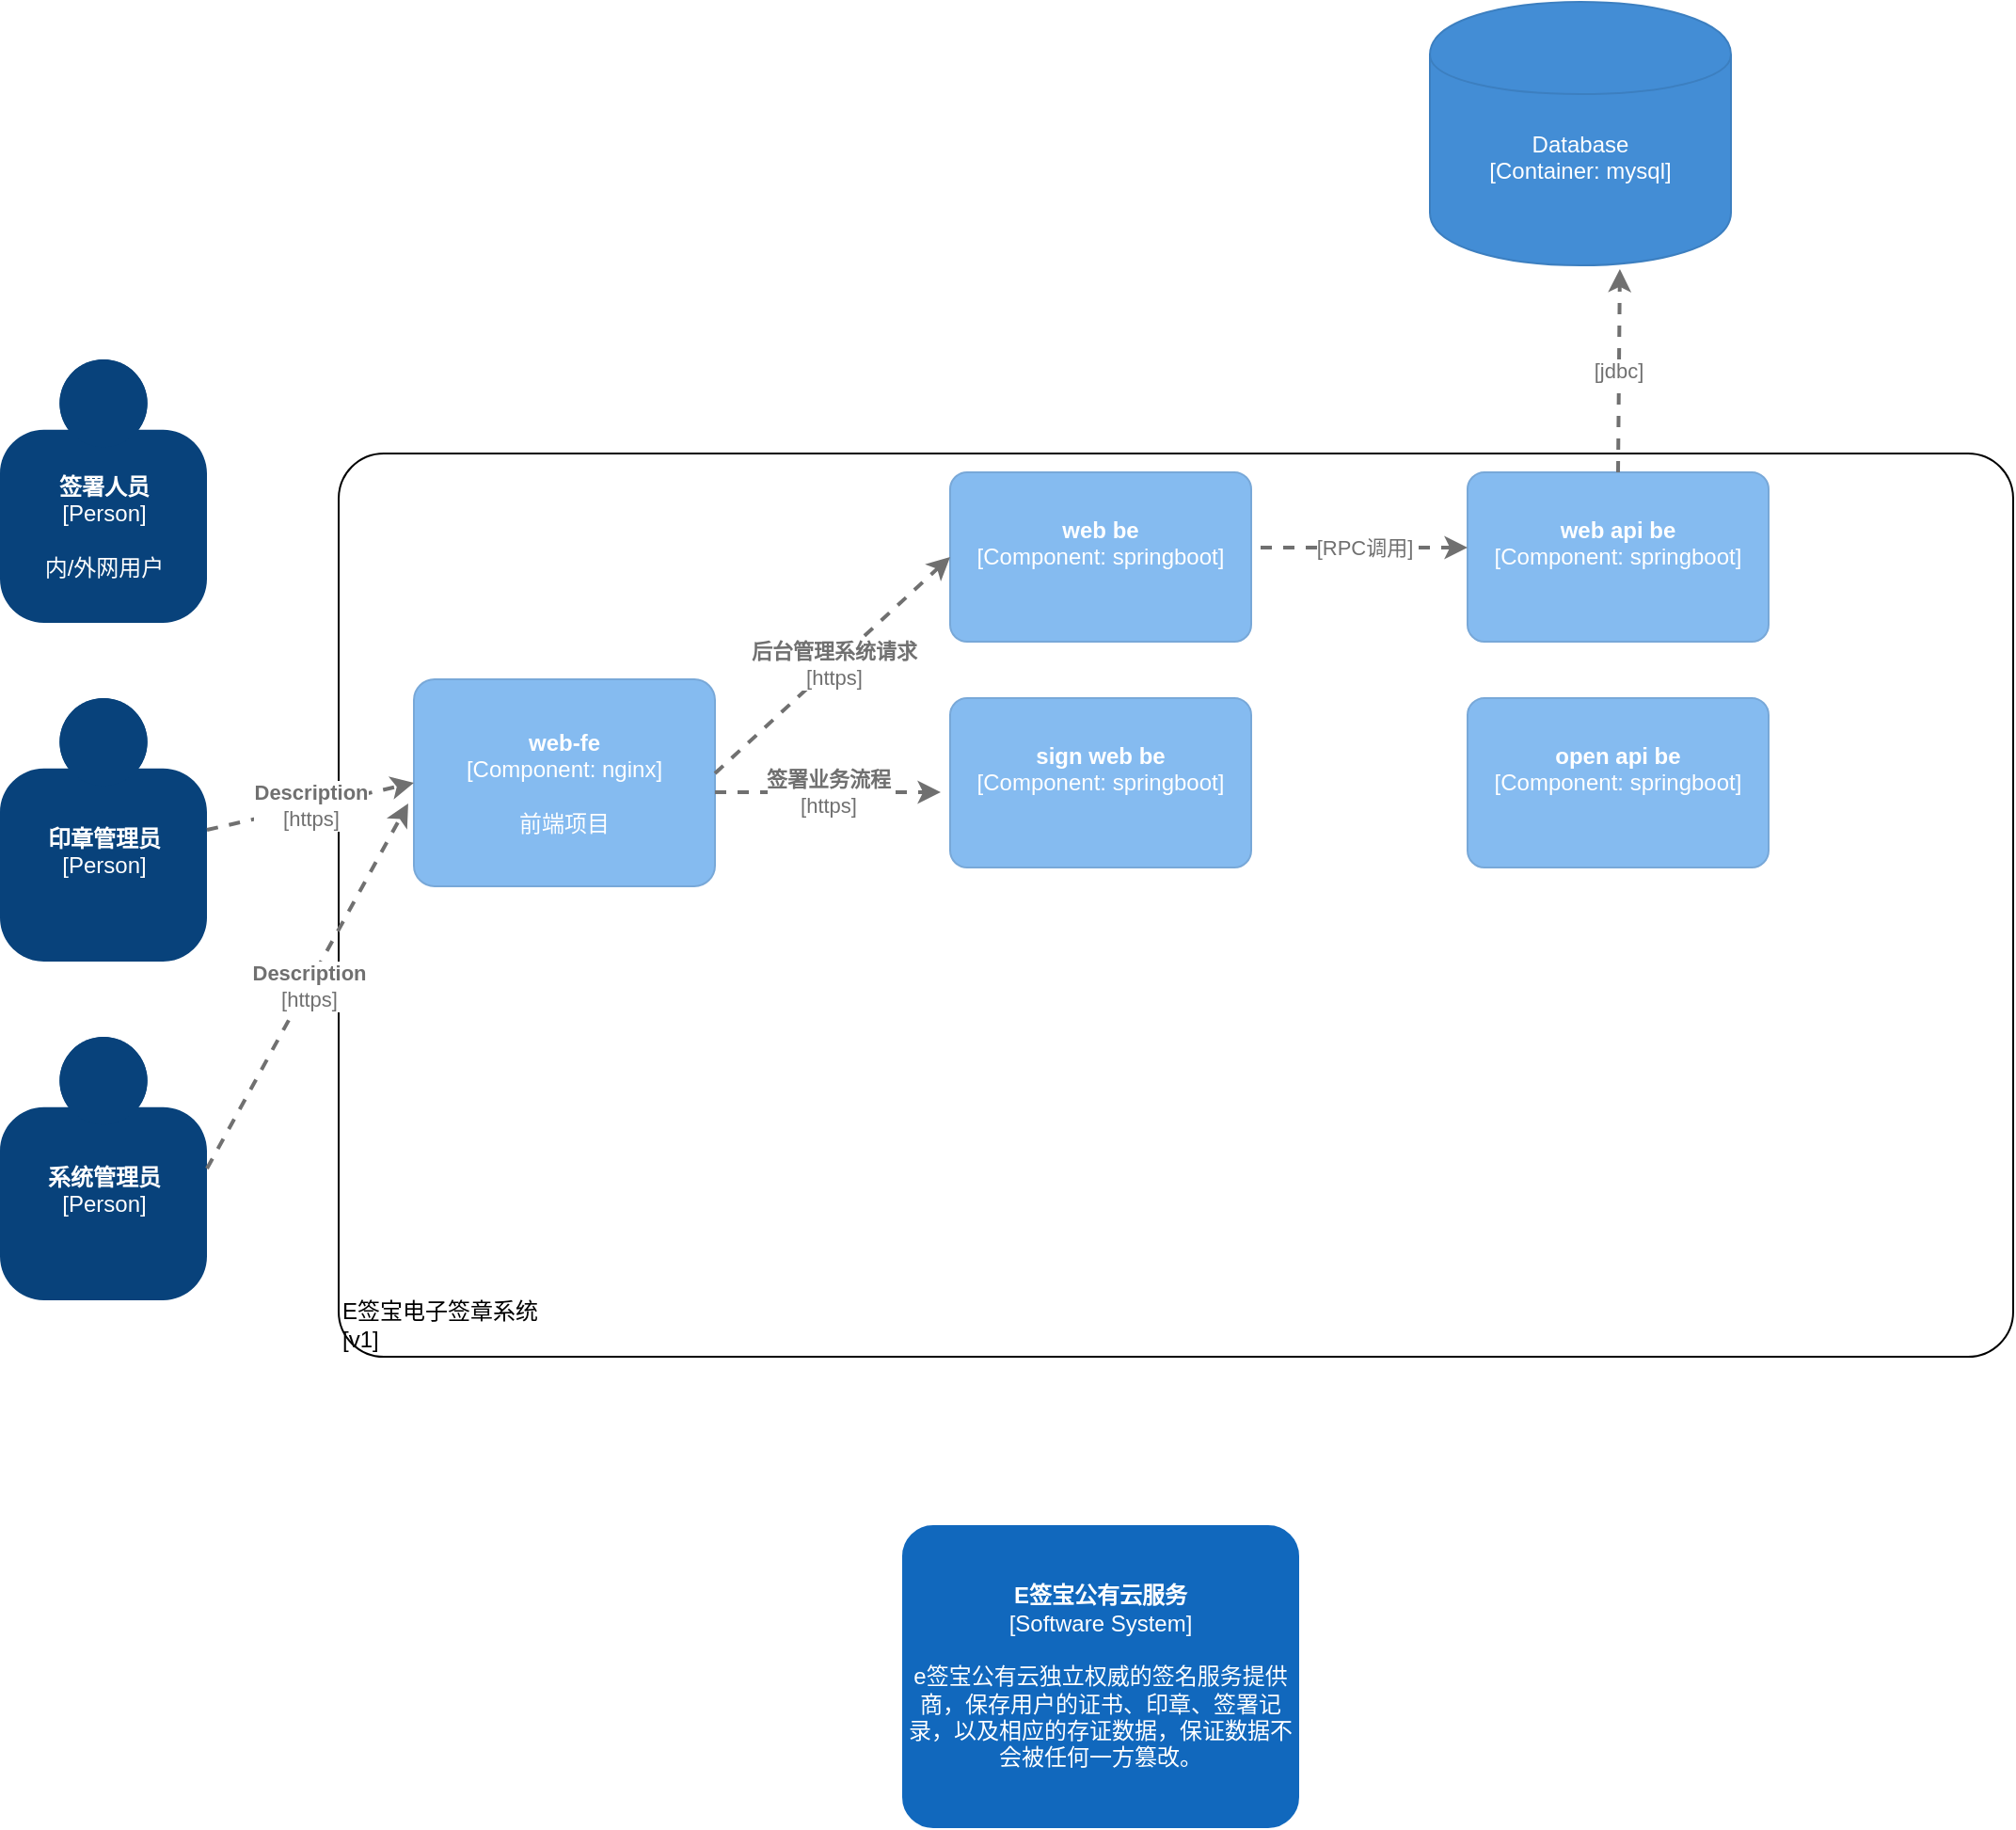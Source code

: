<mxfile version="14.7.6" type="github">
  <diagram id="9JChRBaVdhsIf9qOaCwG" name="Page-1">
    <mxGraphModel dx="1414" dy="1923" grid="1" gridSize="10" guides="1" tooltips="1" connect="1" arrows="1" fold="1" page="1" pageScale="1" pageWidth="827" pageHeight="1169" math="0" shadow="0">
      <root>
        <mxCell id="0" />
        <mxCell id="1" parent="0" />
        <object placeholders="1" c4Name="印章管理员" c4Type="Person" c4Description="" label="&lt;b&gt;%c4Name%&lt;/b&gt;&lt;div&gt;[%c4Type%]&lt;/div&gt;&lt;br&gt;&lt;div&gt;%c4Description%&lt;/div&gt;" id="D-emyac23MvbxTwBKa7Q-1">
          <mxCell style="html=1;dashed=0;whitespace=wrap;fillColor=#08427b;strokeColor=none;fontColor=#ffffff;shape=mxgraph.c4.person;align=center;metaEdit=1;points=[[0.5,0,0],[1,0.5,0],[1,0.75,0],[0.75,1,0],[0.5,1,0],[0.25,1,0],[0,0.75,0],[0,0.5,0]];metaData={&quot;c4Type&quot;:{&quot;editable&quot;:false}};" vertex="1" parent="1">
            <mxGeometry x="10" y="230" width="110.0" height="140" as="geometry" />
          </mxCell>
        </object>
        <object placeholders="1" c4Name="系统管理员" c4Type="Person" c4Description="" label="&lt;b&gt;%c4Name%&lt;/b&gt;&lt;div&gt;[%c4Type%]&lt;/div&gt;&lt;br&gt;&lt;div&gt;%c4Description%&lt;/div&gt;" id="D-emyac23MvbxTwBKa7Q-2">
          <mxCell style="html=1;dashed=0;whitespace=wrap;fillColor=#08427b;strokeColor=none;fontColor=#ffffff;shape=mxgraph.c4.person;align=center;metaEdit=1;points=[[0.5,0,0],[1,0.5,0],[1,0.75,0],[0.75,1,0],[0.5,1,0],[0.25,1,0],[0,0.75,0],[0,0.5,0]];metaData={&quot;c4Type&quot;:{&quot;editable&quot;:false}};" vertex="1" parent="1">
            <mxGeometry x="10" y="410" width="110.0" height="140" as="geometry" />
          </mxCell>
        </object>
        <object placeholders="1" c4Name="E签宝电子签章系统" c4Type="ExecutionEnvironment" c4Application="v1" label="&lt;div style=&quot;text-align: left&quot;&gt;%c4Name%&lt;/div&gt;&lt;div style=&quot;text-align: left&quot;&gt;[%c4Application%]&lt;/div&gt;" id="D-emyac23MvbxTwBKa7Q-3">
          <mxCell style="rounded=1;whiteSpace=wrap;html=1;labelBackgroundColor=none;fillColor=#ffffff;fontColor=#000000;align=left;arcSize=5;strokeColor=#000000;verticalAlign=bottom;metaEdit=1;metaData={&quot;c4Type&quot;:{&quot;editable&quot;:false}};points=[[0.25,0,0],[0.5,0,0],[0.75,0,0],[1,0.25,0],[1,0.5,0],[1,0.75,0],[0.75,1,0],[0.5,1,0],[0.25,1,0],[0,0.75,0],[0,0.5,0],[0,0.25,0]];" vertex="1" parent="1">
            <mxGeometry x="190" y="100" width="890" height="480" as="geometry" />
          </mxCell>
        </object>
        <object placeholders="1" c4Name="E签宝公有云服务" c4Type="Software System" c4Description="e签宝公有云独立权威的签名服务提供商，保存用户的证书、印章、签署记录，以及相应的存证数据，保证数据不会被任何一方篡改。" label="&lt;b&gt;%c4Name%&lt;/b&gt;&lt;div&gt;[%c4Type%]&lt;/div&gt;&lt;br&gt;&lt;div&gt;%c4Description%&lt;/div&gt;" id="D-emyac23MvbxTwBKa7Q-4">
          <mxCell style="rounded=1;whiteSpace=wrap;html=1;labelBackgroundColor=none;fillColor=#1168BD;fontColor=#ffffff;align=center;arcSize=10;strokeColor=#1168BD;metaEdit=1;metaData={&quot;c4Type&quot;:{&quot;editable&quot;:false}};points=[[0.25,0,0],[0.5,0,0],[0.75,0,0],[1,0.25,0],[1,0.5,0],[1,0.75,0],[0.75,1,0],[0.5,1,0],[0.25,1,0],[0,0.75,0],[0,0.5,0],[0,0.25,0]];" vertex="1" parent="1">
            <mxGeometry x="490" y="670" width="210" height="160" as="geometry" />
          </mxCell>
        </object>
        <object placeholders="1" c4Name="web-fe" c4Type="Component" c4Technology="nginx" c4Description="前端项目" label="&lt;b&gt;%c4Name%&lt;/b&gt;&lt;div&gt;[%c4Type%: %c4Technology%]&lt;/div&gt;&lt;br&gt;&lt;div&gt;%c4Description%&lt;/div&gt;" id="D-emyac23MvbxTwBKa7Q-5">
          <mxCell style="rounded=1;whiteSpace=wrap;html=1;labelBackgroundColor=none;fillColor=#85BBF0;fontColor=#ffffff;align=center;arcSize=10;strokeColor=#78A8D8;metaEdit=1;metaData={&quot;c4Type&quot;:{&quot;editable&quot;:false}};points=[[0.25,0,0],[0.5,0,0],[0.75,0,0],[1,0.25,0],[1,0.5,0],[1,0.75,0],[0.75,1,0],[0.5,1,0],[0.25,1,0],[0,0.75,0],[0,0.5,0],[0,0.25,0]];" vertex="1" parent="1">
            <mxGeometry x="230" y="220" width="160" height="110.0" as="geometry" />
          </mxCell>
        </object>
        <object placeholders="1" c4Type="Relationship" c4Technology="https" c4Description="Description" label="&lt;div style=&quot;text-align: left&quot;&gt;&lt;div style=&quot;text-align: center&quot;&gt;&lt;b&gt;%c4Description%&lt;/b&gt;&lt;/div&gt;&lt;div style=&quot;text-align: center&quot;&gt;[%c4Technology%]&lt;/div&gt;&lt;/div&gt;" id="D-emyac23MvbxTwBKa7Q-6">
          <mxCell style="edgeStyle=none;rounded=0;html=1;entryX=0;entryY=0.5;jettySize=auto;orthogonalLoop=1;strokeColor=#707070;strokeWidth=2;fontColor=#707070;jumpStyle=none;dashed=1;metaEdit=1;metaData={&quot;c4Type&quot;:{&quot;editable&quot;:false}};entryDx=0;entryDy=0;entryPerimeter=0;exitX=1;exitY=0.5;exitDx=0;exitDy=0;exitPerimeter=0;" edge="1" parent="1" source="D-emyac23MvbxTwBKa7Q-1" target="D-emyac23MvbxTwBKa7Q-5">
            <mxGeometry width="160" relative="1" as="geometry">
              <mxPoint x="130" y="200" as="sourcePoint" />
              <mxPoint x="290" y="200" as="targetPoint" />
            </mxGeometry>
          </mxCell>
        </object>
        <object placeholders="1" c4Type="Relationship" c4Technology="https" c4Description="Description" label="&lt;div style=&quot;text-align: left&quot;&gt;&lt;div style=&quot;text-align: center&quot;&gt;&lt;b&gt;%c4Description%&lt;/b&gt;&lt;/div&gt;&lt;div style=&quot;text-align: center&quot;&gt;[%c4Technology%]&lt;/div&gt;&lt;/div&gt;" id="D-emyac23MvbxTwBKa7Q-7">
          <mxCell style="edgeStyle=none;rounded=0;html=1;entryX=-0.019;entryY=0.6;jettySize=auto;orthogonalLoop=1;strokeColor=#707070;strokeWidth=2;fontColor=#707070;jumpStyle=none;dashed=1;metaEdit=1;metaData={&quot;c4Type&quot;:{&quot;editable&quot;:false}};entryDx=0;entryDy=0;entryPerimeter=0;exitX=1;exitY=0.5;exitDx=0;exitDy=0;exitPerimeter=0;" edge="1" parent="1" source="D-emyac23MvbxTwBKa7Q-2" target="D-emyac23MvbxTwBKa7Q-5">
            <mxGeometry width="160" relative="1" as="geometry">
              <mxPoint x="120" y="400" as="sourcePoint" />
              <mxPoint x="280" y="400" as="targetPoint" />
            </mxGeometry>
          </mxCell>
        </object>
        <object placeholders="1" c4Name="web be" c4Type="Component" c4Technology="springboot" c4Description="" label="&lt;b&gt;%c4Name%&lt;/b&gt;&lt;div&gt;[%c4Type%: %c4Technology%]&lt;/div&gt;&lt;br&gt;&lt;div&gt;%c4Description%&lt;/div&gt;" id="D-emyac23MvbxTwBKa7Q-8">
          <mxCell style="rounded=1;whiteSpace=wrap;html=1;labelBackgroundColor=none;fillColor=#85BBF0;fontColor=#ffffff;align=center;arcSize=10;strokeColor=#78A8D8;metaEdit=1;metaData={&quot;c4Type&quot;:{&quot;editable&quot;:false}};points=[[0.25,0,0],[0.5,0,0],[0.75,0,0],[1,0.25,0],[1,0.5,0],[1,0.75,0],[0.75,1,0],[0.5,1,0],[0.25,1,0],[0,0.75,0],[0,0.5,0],[0,0.25,0]];" vertex="1" parent="1">
            <mxGeometry x="515" y="110" width="160" height="90" as="geometry" />
          </mxCell>
        </object>
        <object placeholders="1" c4Name="sign web be" c4Type="Component" c4Technology="springboot" c4Description="" label="&lt;b&gt;%c4Name%&lt;/b&gt;&lt;div&gt;[%c4Type%: %c4Technology%]&lt;/div&gt;&lt;br&gt;&lt;div&gt;%c4Description%&lt;/div&gt;" id="D-emyac23MvbxTwBKa7Q-9">
          <mxCell style="rounded=1;whiteSpace=wrap;html=1;labelBackgroundColor=none;fillColor=#85BBF0;fontColor=#ffffff;align=center;arcSize=10;strokeColor=#78A8D8;metaEdit=1;metaData={&quot;c4Type&quot;:{&quot;editable&quot;:false}};points=[[0.25,0,0],[0.5,0,0],[0.75,0,0],[1,0.25,0],[1,0.5,0],[1,0.75,0],[0.75,1,0],[0.5,1,0],[0.25,1,0],[0,0.75,0],[0,0.5,0],[0,0.25,0]];" vertex="1" parent="1">
            <mxGeometry x="515" y="230" width="160" height="90" as="geometry" />
          </mxCell>
        </object>
        <object placeholders="1" c4Name="open api be" c4Type="Component" c4Technology="springboot" c4Description="" label="&lt;b&gt;%c4Name%&lt;/b&gt;&lt;div&gt;[%c4Type%: %c4Technology%]&lt;/div&gt;&lt;br&gt;&lt;div&gt;%c4Description%&lt;/div&gt;" id="D-emyac23MvbxTwBKa7Q-10">
          <mxCell style="rounded=1;whiteSpace=wrap;html=1;labelBackgroundColor=none;fillColor=#85BBF0;fontColor=#ffffff;align=center;arcSize=10;strokeColor=#78A8D8;metaEdit=1;metaData={&quot;c4Type&quot;:{&quot;editable&quot;:false}};points=[[0.25,0,0],[0.5,0,0],[0.75,0,0],[1,0.25,0],[1,0.5,0],[1,0.75,0],[0.75,1,0],[0.5,1,0],[0.25,1,0],[0,0.75,0],[0,0.5,0],[0,0.25,0]];" vertex="1" parent="1">
            <mxGeometry x="790" y="230" width="160" height="90" as="geometry" />
          </mxCell>
        </object>
        <object placeholders="1" c4Name="web api be" c4Type="Component" c4Technology="springboot" c4Description="" label="&lt;b&gt;%c4Name%&lt;/b&gt;&lt;div&gt;[%c4Type%: %c4Technology%]&lt;/div&gt;&lt;br&gt;&lt;div&gt;%c4Description%&lt;/div&gt;" id="D-emyac23MvbxTwBKa7Q-12">
          <mxCell style="rounded=1;whiteSpace=wrap;html=1;labelBackgroundColor=none;fillColor=#85BBF0;fontColor=#ffffff;align=center;arcSize=10;strokeColor=#78A8D8;metaEdit=1;metaData={&quot;c4Type&quot;:{&quot;editable&quot;:false}};points=[[0.25,0,0],[0.5,0,0],[0.75,0,0],[1,0.25,0],[1,0.5,0],[1,0.75,0],[0.75,1,0],[0.5,1,0],[0.25,1,0],[0,0.75,0],[0,0.5,0],[0,0.25,0]];" vertex="1" parent="1">
            <mxGeometry x="790" y="110" width="160" height="90" as="geometry" />
          </mxCell>
        </object>
        <object placeholders="1" c4Type="Database" c4Technology="mysql" c4Description="" label="%c4Type%&lt;div&gt;[Container:&amp;nbsp;%c4Technology%]&lt;/div&gt;&lt;br&gt;&lt;div&gt;%c4Description%&lt;/div&gt;" id="D-emyac23MvbxTwBKa7Q-13">
          <mxCell style="shape=cylinder;whiteSpace=wrap;html=1;boundedLbl=1;rounded=0;labelBackgroundColor=none;fillColor=#438DD5;fontSize=12;fontColor=#ffffff;align=center;strokeColor=#3C7FC0;metaEdit=1;points=[[0.5,0,0],[1,0.25,0],[1,0.5,0],[1,0.75,0],[0.5,1,0],[0,0.75,0],[0,0.5,0],[0,0.25,0]];metaData={&quot;c4Type&quot;:{&quot;editable&quot;:false}};" vertex="1" parent="1">
            <mxGeometry x="770" y="-140" width="160" height="140" as="geometry" />
          </mxCell>
        </object>
        <object placeholders="1" c4Type="Relationship" c4Technology="https" c4Description="后台管理系统请求" label="&lt;div style=&quot;text-align: left&quot;&gt;&lt;div style=&quot;text-align: center&quot;&gt;&lt;b&gt;%c4Description%&lt;/b&gt;&lt;/div&gt;&lt;div style=&quot;text-align: center&quot;&gt;[%c4Technology%]&lt;/div&gt;&lt;/div&gt;" id="D-emyac23MvbxTwBKa7Q-14">
          <mxCell style="edgeStyle=none;rounded=0;html=1;entryX=0;entryY=0.5;jettySize=auto;orthogonalLoop=1;strokeColor=#707070;strokeWidth=2;fontColor=#707070;jumpStyle=none;dashed=1;metaEdit=1;metaData={&quot;c4Type&quot;:{&quot;editable&quot;:false}};entryDx=0;entryDy=0;entryPerimeter=0;" edge="1" parent="1" target="D-emyac23MvbxTwBKa7Q-8">
            <mxGeometry width="160" relative="1" as="geometry">
              <mxPoint x="390" y="270" as="sourcePoint" />
              <mxPoint x="550" y="270" as="targetPoint" />
            </mxGeometry>
          </mxCell>
        </object>
        <object placeholders="1" c4Type="Relationship" c4Technology="RPC调用" c4Description="" label="&lt;div style=&quot;text-align: left&quot;&gt;&lt;div style=&quot;text-align: center&quot;&gt;&lt;b&gt;%c4Description%&lt;/b&gt;&lt;/div&gt;&lt;div style=&quot;text-align: center&quot;&gt;[%c4Technology%]&lt;/div&gt;&lt;/div&gt;" id="D-emyac23MvbxTwBKa7Q-15">
          <mxCell style="edgeStyle=none;rounded=0;html=1;jettySize=auto;orthogonalLoop=1;strokeColor=#707070;strokeWidth=2;fontColor=#707070;jumpStyle=none;dashed=1;metaEdit=1;metaData={&quot;c4Type&quot;:{&quot;editable&quot;:false}};" edge="1" parent="1">
            <mxGeometry width="160" relative="1" as="geometry">
              <mxPoint x="680" y="150" as="sourcePoint" />
              <mxPoint x="790" y="150" as="targetPoint" />
            </mxGeometry>
          </mxCell>
        </object>
        <object placeholders="1" c4Type="Relationship" c4Technology="https" c4Description="签署业务流程" label="&lt;div style=&quot;text-align: left&quot;&gt;&lt;div style=&quot;text-align: center&quot;&gt;&lt;b&gt;%c4Description%&lt;/b&gt;&lt;/div&gt;&lt;div style=&quot;text-align: center&quot;&gt;[%c4Technology%]&lt;/div&gt;&lt;/div&gt;" id="D-emyac23MvbxTwBKa7Q-16">
          <mxCell style="edgeStyle=none;rounded=0;html=1;jettySize=auto;orthogonalLoop=1;strokeColor=#707070;strokeWidth=2;fontColor=#707070;jumpStyle=none;dashed=1;metaEdit=1;metaData={&quot;c4Type&quot;:{&quot;editable&quot;:false}};" edge="1" parent="1">
            <mxGeometry width="160" relative="1" as="geometry">
              <mxPoint x="390" y="280" as="sourcePoint" />
              <mxPoint x="510" y="280" as="targetPoint" />
            </mxGeometry>
          </mxCell>
        </object>
        <object placeholders="1" c4Type="Relationship" c4Technology="jdbc" c4Description="" label="&lt;div style=&quot;text-align: left&quot;&gt;&lt;div style=&quot;text-align: center&quot;&gt;&lt;b&gt;%c4Description%&lt;/b&gt;&lt;/div&gt;&lt;div style=&quot;text-align: center&quot;&gt;[%c4Technology%]&lt;/div&gt;&lt;/div&gt;" id="D-emyac23MvbxTwBKa7Q-17">
          <mxCell style="edgeStyle=none;rounded=0;html=1;entryX=0.631;entryY=1.014;jettySize=auto;orthogonalLoop=1;strokeColor=#707070;strokeWidth=2;fontColor=#707070;jumpStyle=none;dashed=1;metaEdit=1;metaData={&quot;c4Type&quot;:{&quot;editable&quot;:false}};entryDx=0;entryDy=0;entryPerimeter=0;" edge="1" parent="1" target="D-emyac23MvbxTwBKa7Q-13">
            <mxGeometry width="160" relative="1" as="geometry">
              <mxPoint x="870" y="110" as="sourcePoint" />
              <mxPoint x="1030" y="110" as="targetPoint" />
            </mxGeometry>
          </mxCell>
        </object>
        <object placeholders="1" c4Name="签署人员" c4Type="Person" c4Description="内/外网用户" label="&lt;b&gt;%c4Name%&lt;/b&gt;&lt;div&gt;[%c4Type%]&lt;/div&gt;&lt;br&gt;&lt;div&gt;%c4Description%&lt;/div&gt;" id="D-emyac23MvbxTwBKa7Q-18">
          <mxCell style="html=1;dashed=0;whitespace=wrap;fillColor=#08427b;strokeColor=none;fontColor=#ffffff;shape=mxgraph.c4.person;align=center;metaEdit=1;points=[[0.5,0,0],[1,0.5,0],[1,0.75,0],[0.75,1,0],[0.5,1,0],[0.25,1,0],[0,0.75,0],[0,0.5,0]];metaData={&quot;c4Type&quot;:{&quot;editable&quot;:false}};" vertex="1" parent="1">
            <mxGeometry x="10" y="50" width="110.0" height="140" as="geometry" />
          </mxCell>
        </object>
      </root>
    </mxGraphModel>
  </diagram>
</mxfile>

